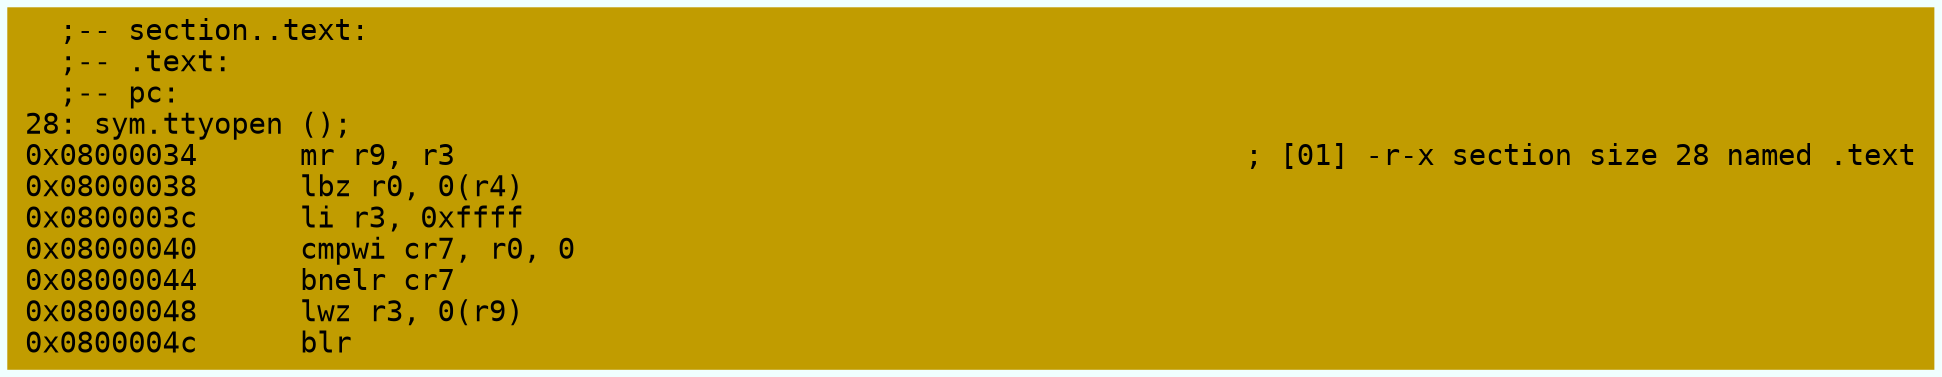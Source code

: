 digraph code {
	graph [bgcolor=azure fontsize=8 fontname="Courier" splines="ortho"];
	node [fillcolor=gray style=filled shape=box];
	edge [arrowhead="normal"];
	"0x08000034" [URL="sym.ttyopen/0x08000034", fillcolor="#c19c00",color="#c19c00", fontname="Courier",label="  ;-- section..text:\l  ;-- .text:\l  ;-- pc:\l28: sym.ttyopen ();\l0x08000034      mr r9, r3                                              ; [01] -r-x section size 28 named .text\l0x08000038      lbz r0, 0(r4)\l0x0800003c      li r3, 0xffff\l0x08000040      cmpwi cr7, r0, 0\l0x08000044      bnelr cr7\l0x08000048      lwz r3, 0(r9)\l0x0800004c      blr\l"]
}
